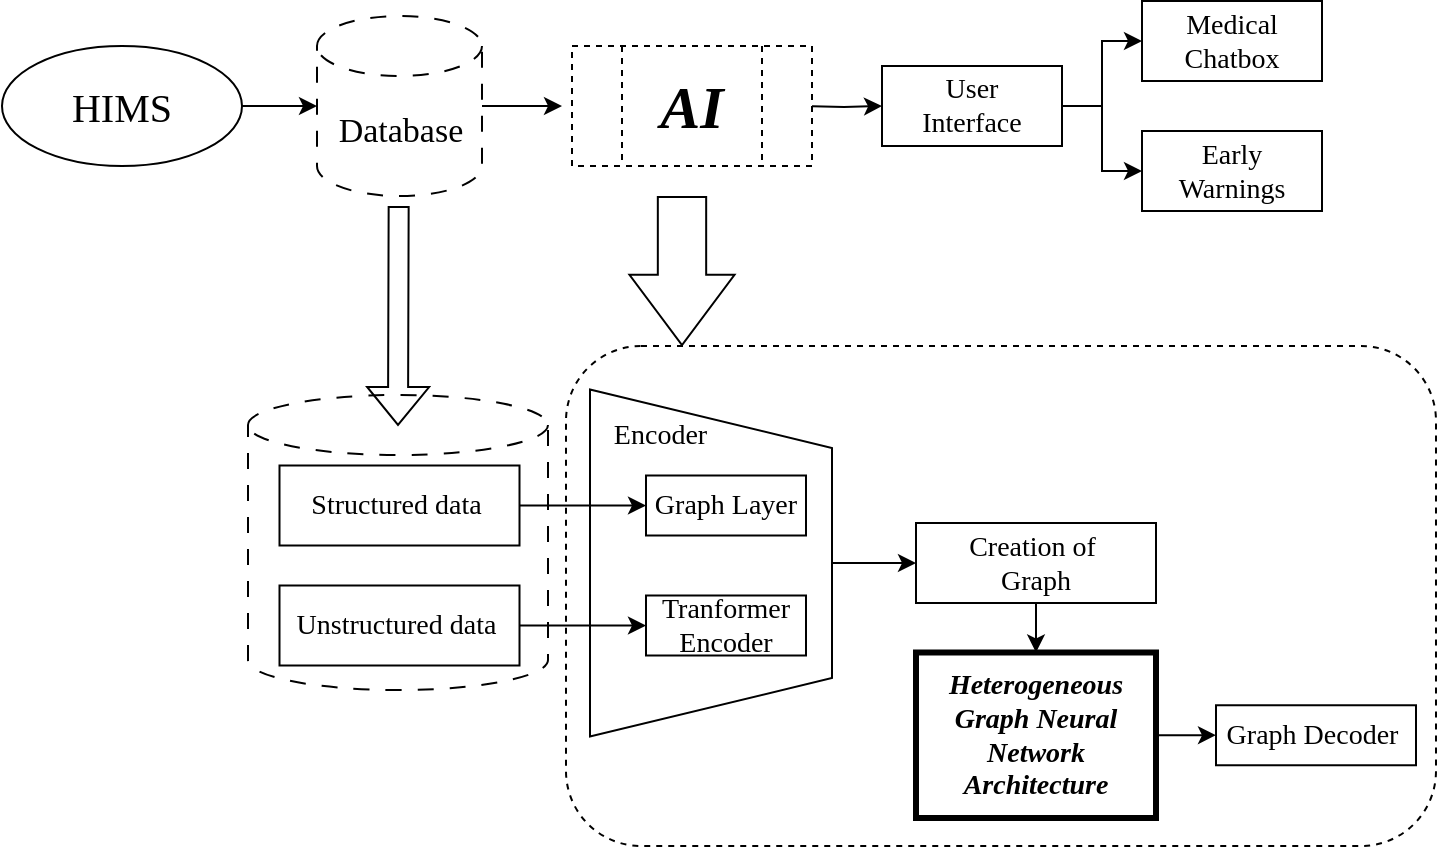 <mxfile version="28.2.8">
  <diagram name="Page-1" id="nq8KcIX_I8-f-EaMl4nR">
    <mxGraphModel dx="1201" dy="858" grid="1" gridSize="10" guides="1" tooltips="1" connect="1" arrows="1" fold="1" page="1" pageScale="1" pageWidth="827" pageHeight="1169" math="0" shadow="0">
      <root>
        <mxCell id="0" />
        <mxCell id="1" parent="0" />
        <mxCell id="uKL5C5Kaa12E5guRlcW7-43" value="" style="shape=cylinder3;whiteSpace=wrap;html=1;boundedLbl=1;backgroundOutline=1;size=15;dashed=1;dashPattern=8 8;" vertex="1" parent="1">
          <mxGeometry x="163" y="264.5" width="150" height="147.5" as="geometry" />
        </mxCell>
        <mxCell id="uKL5C5Kaa12E5guRlcW7-33" value="" style="rounded=1;whiteSpace=wrap;html=1;dashed=1;fontFamily=Times New Roman;fontSize=14;" vertex="1" parent="1">
          <mxGeometry x="322" y="240" width="435" height="250" as="geometry" />
        </mxCell>
        <mxCell id="uKL5C5Kaa12E5guRlcW7-31" value="" style="shape=trapezoid;perimeter=trapezoidPerimeter;whiteSpace=wrap;html=1;fixedSize=1;rotation=90;size=29.25;fontFamily=Times New Roman;fontSize=14;" vertex="1" parent="1">
          <mxGeometry x="307.75" y="288" width="173.5" height="121" as="geometry" />
        </mxCell>
        <mxCell id="uKL5C5Kaa12E5guRlcW7-1" style="edgeStyle=orthogonalEdgeStyle;rounded=0;orthogonalLoop=1;jettySize=auto;html=1;entryX=0;entryY=0.5;entryDx=0;entryDy=0;fontSize=14;exitX=0.5;exitY=0;exitDx=0;exitDy=0;fontFamily=Times New Roman;" edge="1" parent="1" source="uKL5C5Kaa12E5guRlcW7-31" target="uKL5C5Kaa12E5guRlcW7-8">
          <mxGeometry relative="1" as="geometry">
            <mxPoint x="477" y="347.75" as="sourcePoint" />
          </mxGeometry>
        </mxCell>
        <mxCell id="uKL5C5Kaa12E5guRlcW7-44" style="edgeStyle=orthogonalEdgeStyle;rounded=0;orthogonalLoop=1;jettySize=auto;html=1;entryX=0;entryY=0.5;entryDx=0;entryDy=0;" edge="1" parent="1" source="uKL5C5Kaa12E5guRlcW7-4" target="uKL5C5Kaa12E5guRlcW7-12">
          <mxGeometry relative="1" as="geometry" />
        </mxCell>
        <mxCell id="uKL5C5Kaa12E5guRlcW7-4" value="Structured data&amp;nbsp;" style="rounded=0;whiteSpace=wrap;html=1;fontSize=14;fontFamily=Times New Roman;" vertex="1" parent="1">
          <mxGeometry x="178.75" y="299.75" width="120" height="40" as="geometry" />
        </mxCell>
        <mxCell id="uKL5C5Kaa12E5guRlcW7-45" style="edgeStyle=orthogonalEdgeStyle;rounded=0;orthogonalLoop=1;jettySize=auto;html=1;entryX=0;entryY=0.5;entryDx=0;entryDy=0;" edge="1" parent="1" source="uKL5C5Kaa12E5guRlcW7-6" target="uKL5C5Kaa12E5guRlcW7-16">
          <mxGeometry relative="1" as="geometry" />
        </mxCell>
        <mxCell id="uKL5C5Kaa12E5guRlcW7-6" value="Unstructured data&amp;nbsp;" style="rounded=0;whiteSpace=wrap;html=1;fontSize=14;fontFamily=Times New Roman;" vertex="1" parent="1">
          <mxGeometry x="178.75" y="359.75" width="120" height="40" as="geometry" />
        </mxCell>
        <mxCell id="uKL5C5Kaa12E5guRlcW7-23" style="edgeStyle=orthogonalEdgeStyle;rounded=0;orthogonalLoop=1;jettySize=auto;html=1;exitX=0.5;exitY=1;exitDx=0;exitDy=0;entryX=0.5;entryY=0;entryDx=0;entryDy=0;fontSize=14;fontFamily=Times New Roman;" edge="1" parent="1" source="uKL5C5Kaa12E5guRlcW7-8" target="uKL5C5Kaa12E5guRlcW7-14">
          <mxGeometry relative="1" as="geometry" />
        </mxCell>
        <mxCell id="uKL5C5Kaa12E5guRlcW7-8" value="Creation of&amp;nbsp;&lt;div&gt;Graph&lt;/div&gt;" style="rounded=0;whiteSpace=wrap;html=1;fontSize=14;fontFamily=Times New Roman;" vertex="1" parent="1">
          <mxGeometry x="497" y="328.5" width="120" height="40" as="geometry" />
        </mxCell>
        <mxCell id="uKL5C5Kaa12E5guRlcW7-12" value="Graph Layer" style="rounded=0;whiteSpace=wrap;html=1;fontSize=14;fontFamily=Times New Roman;" vertex="1" parent="1">
          <mxGeometry x="362" y="304.75" width="80" height="30" as="geometry" />
        </mxCell>
        <mxCell id="uKL5C5Kaa12E5guRlcW7-24" style="edgeStyle=orthogonalEdgeStyle;rounded=0;orthogonalLoop=1;jettySize=auto;html=1;exitX=1;exitY=0.5;exitDx=0;exitDy=0;fontSize=14;fontFamily=Times New Roman;" edge="1" parent="1" source="uKL5C5Kaa12E5guRlcW7-14" target="uKL5C5Kaa12E5guRlcW7-17">
          <mxGeometry relative="1" as="geometry" />
        </mxCell>
        <mxCell id="uKL5C5Kaa12E5guRlcW7-14" value="&lt;b&gt;&lt;i&gt;Heterogeneous Graph Neural Network Architecture&lt;/i&gt;&lt;/b&gt;" style="rounded=0;whiteSpace=wrap;html=1;fontSize=14;fontFamily=Times New Roman;strokeWidth=3;" vertex="1" parent="1">
          <mxGeometry x="497" y="393.25" width="120" height="82.75" as="geometry" />
        </mxCell>
        <mxCell id="uKL5C5Kaa12E5guRlcW7-16" value="Tranformer Encoder" style="rounded=0;whiteSpace=wrap;html=1;fontSize=14;fontFamily=Times New Roman;" vertex="1" parent="1">
          <mxGeometry x="362" y="364.75" width="80" height="30" as="geometry" />
        </mxCell>
        <mxCell id="uKL5C5Kaa12E5guRlcW7-17" value="Graph Decoder&amp;nbsp;" style="rounded=0;whiteSpace=wrap;html=1;fontSize=14;fontFamily=Times New Roman;" vertex="1" parent="1">
          <mxGeometry x="647" y="419.63" width="100" height="30" as="geometry" />
        </mxCell>
        <mxCell id="uKL5C5Kaa12E5guRlcW7-19" value="Encoder&amp;nbsp;" style="rounded=0;whiteSpace=wrap;html=1;strokeColor=none;fillColor=none;fontSize=14;fontFamily=Times New Roman;" vertex="1" parent="1">
          <mxGeometry x="311" y="269.75" width="120" height="30" as="geometry" />
        </mxCell>
        <mxCell id="uKL5C5Kaa12E5guRlcW7-27" style="edgeStyle=orthogonalEdgeStyle;rounded=0;orthogonalLoop=1;jettySize=auto;html=1;exitX=1;exitY=0.5;exitDx=0;exitDy=0;exitPerimeter=0;entryX=0;entryY=0.5;entryDx=0;entryDy=0;fontSize=14;fontFamily=Times New Roman;" edge="1" parent="1" source="uKL5C5Kaa12E5guRlcW7-21">
          <mxGeometry relative="1" as="geometry">
            <mxPoint x="320" y="120" as="targetPoint" />
          </mxGeometry>
        </mxCell>
        <mxCell id="uKL5C5Kaa12E5guRlcW7-21" value="&lt;font style=&quot;font-size: 17px;&quot;&gt;Database&lt;/font&gt;" style="shape=cylinder3;whiteSpace=wrap;html=1;boundedLbl=1;backgroundOutline=1;size=15;fontSize=14;fontFamily=Times New Roman;dashed=1;dashPattern=8 8;" vertex="1" parent="1">
          <mxGeometry x="197.5" y="75" width="82.5" height="90" as="geometry" />
        </mxCell>
        <mxCell id="uKL5C5Kaa12E5guRlcW7-28" style="edgeStyle=orthogonalEdgeStyle;rounded=0;orthogonalLoop=1;jettySize=auto;html=1;exitX=1;exitY=0.5;exitDx=0;exitDy=0;entryX=0;entryY=0.5;entryDx=0;entryDy=0;fontSize=14;fontFamily=Times New Roman;" edge="1" parent="1" target="uKL5C5Kaa12E5guRlcW7-25">
          <mxGeometry relative="1" as="geometry">
            <mxPoint x="440" y="120" as="sourcePoint" />
          </mxGeometry>
        </mxCell>
        <mxCell id="uKL5C5Kaa12E5guRlcW7-38" style="edgeStyle=orthogonalEdgeStyle;rounded=0;orthogonalLoop=1;jettySize=auto;html=1;exitX=1;exitY=0.5;exitDx=0;exitDy=0;entryX=0;entryY=0.5;entryDx=0;entryDy=0;" edge="1" parent="1" source="uKL5C5Kaa12E5guRlcW7-25" target="uKL5C5Kaa12E5guRlcW7-35">
          <mxGeometry relative="1" as="geometry" />
        </mxCell>
        <mxCell id="uKL5C5Kaa12E5guRlcW7-39" style="edgeStyle=orthogonalEdgeStyle;rounded=0;orthogonalLoop=1;jettySize=auto;html=1;exitX=1;exitY=0.5;exitDx=0;exitDy=0;entryX=0;entryY=0.5;entryDx=0;entryDy=0;" edge="1" parent="1" source="uKL5C5Kaa12E5guRlcW7-25" target="uKL5C5Kaa12E5guRlcW7-36">
          <mxGeometry relative="1" as="geometry" />
        </mxCell>
        <mxCell id="uKL5C5Kaa12E5guRlcW7-25" value="User&lt;br&gt;Interface" style="rounded=0;whiteSpace=wrap;html=1;fontSize=14;fontFamily=Times New Roman;" vertex="1" parent="1">
          <mxGeometry x="480" y="100" width="90" height="40" as="geometry" />
        </mxCell>
        <mxCell id="uKL5C5Kaa12E5guRlcW7-29" value="" style="shape=flexArrow;endArrow=classic;html=1;rounded=0;fontSize=14;width=24.167;endSize=11.358;endWidth=27.361;fontFamily=Times New Roman;" edge="1" parent="1">
          <mxGeometry width="50" height="50" relative="1" as="geometry">
            <mxPoint x="380" y="165" as="sourcePoint" />
            <mxPoint x="380" y="240" as="targetPoint" />
          </mxGeometry>
        </mxCell>
        <mxCell id="uKL5C5Kaa12E5guRlcW7-32" value="" style="shape=flexArrow;endArrow=classic;html=1;rounded=0;fontSize=14;fontFamily=Times New Roman;" edge="1" parent="1">
          <mxGeometry width="50" height="50" relative="1" as="geometry">
            <mxPoint x="238.33" y="170" as="sourcePoint" />
            <mxPoint x="238" y="280" as="targetPoint" />
          </mxGeometry>
        </mxCell>
        <mxCell id="uKL5C5Kaa12E5guRlcW7-34" value="&lt;span style=&quot;font-family: &amp;quot;Times New Roman&amp;quot;;&quot;&gt;&lt;font style=&quot;font-size: 30px;&quot;&gt;&lt;b&gt;&lt;i&gt;AI&lt;/i&gt;&lt;/b&gt;&lt;/font&gt;&lt;/span&gt;" style="shape=process;whiteSpace=wrap;html=1;backgroundOutline=1;dashed=1;size=0.208;" vertex="1" parent="1">
          <mxGeometry x="325" y="90" width="120" height="60" as="geometry" />
        </mxCell>
        <mxCell id="uKL5C5Kaa12E5guRlcW7-35" value="Medical Chatbox" style="rounded=0;whiteSpace=wrap;html=1;fontSize=14;fontFamily=Times New Roman;" vertex="1" parent="1">
          <mxGeometry x="610" y="67.5" width="90" height="40" as="geometry" />
        </mxCell>
        <mxCell id="uKL5C5Kaa12E5guRlcW7-36" value="Early &lt;br&gt;Warnings" style="rounded=0;whiteSpace=wrap;html=1;fontSize=14;fontFamily=Times New Roman;" vertex="1" parent="1">
          <mxGeometry x="610" y="132.5" width="90" height="40" as="geometry" />
        </mxCell>
        <mxCell id="uKL5C5Kaa12E5guRlcW7-40" value="&lt;span style=&quot;font-family: &amp;quot;Times New Roman&amp;quot;;&quot;&gt;&lt;font style=&quot;font-size: 20px;&quot;&gt;HIMS&lt;/font&gt;&lt;/span&gt;" style="ellipse;whiteSpace=wrap;html=1;" vertex="1" parent="1">
          <mxGeometry x="40" y="90" width="120" height="60" as="geometry" />
        </mxCell>
        <mxCell id="uKL5C5Kaa12E5guRlcW7-42" style="edgeStyle=orthogonalEdgeStyle;rounded=0;orthogonalLoop=1;jettySize=auto;html=1;entryX=0;entryY=0.5;entryDx=0;entryDy=0;entryPerimeter=0;" edge="1" parent="1" source="uKL5C5Kaa12E5guRlcW7-40" target="uKL5C5Kaa12E5guRlcW7-21">
          <mxGeometry relative="1" as="geometry" />
        </mxCell>
      </root>
    </mxGraphModel>
  </diagram>
</mxfile>
